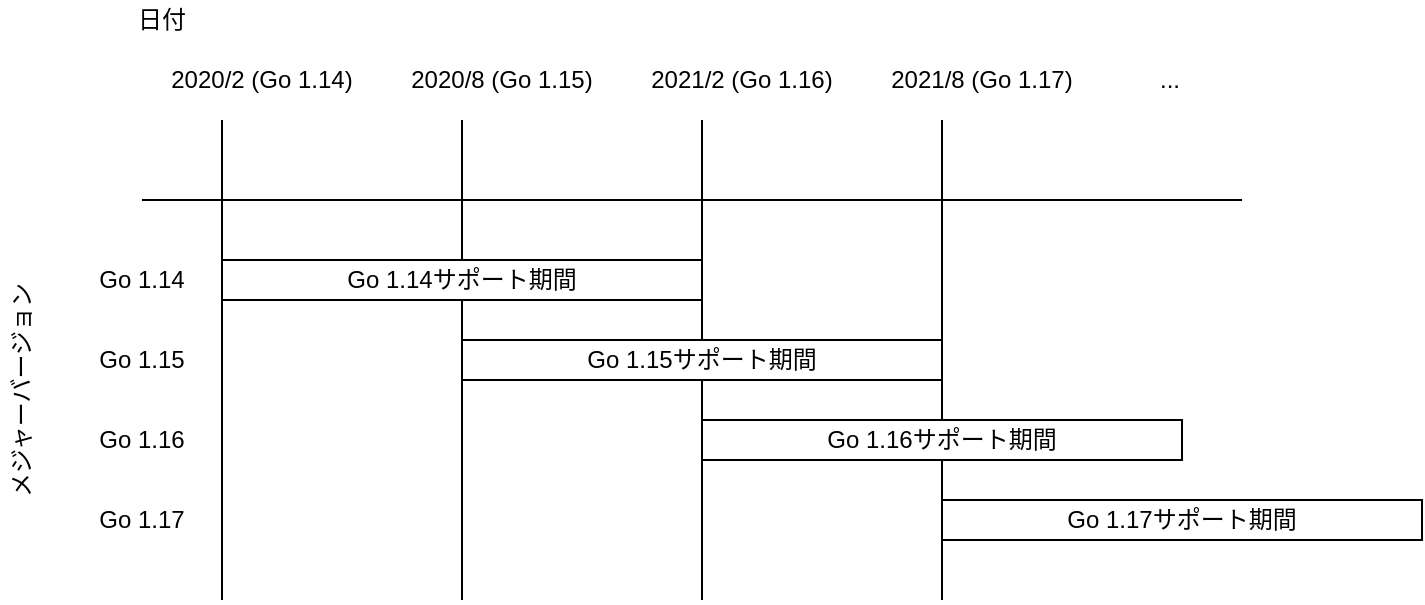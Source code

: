 <mxfile version="13.7.3" type="device"><diagram id="vcU3UO3AaFZ5b_DCGCw8" name="ページ1"><mxGraphModel dx="1086" dy="816" grid="1" gridSize="10" guides="1" tooltips="1" connect="1" arrows="1" fold="1" page="1" pageScale="1" pageWidth="827" pageHeight="1169" math="0" shadow="0"><root><mxCell id="0"/><mxCell id="1" parent="0"/><mxCell id="IemccRDhOxXEmTR6OuPv-1" value="" style="endArrow=none;html=1;" parent="1" edge="1"><mxGeometry width="50" height="50" relative="1" as="geometry"><mxPoint x="120" y="360" as="sourcePoint"/><mxPoint x="670" y="360" as="targetPoint"/></mxGeometry></mxCell><mxCell id="IemccRDhOxXEmTR6OuPv-3" value="Go 1.14" style="text;html=1;strokeColor=none;fillColor=none;align=center;verticalAlign=middle;whiteSpace=wrap;rounded=0;" parent="1" vertex="1"><mxGeometry x="85" y="390" width="70" height="20" as="geometry"/></mxCell><mxCell id="IemccRDhOxXEmTR6OuPv-4" value="Go 1.15" style="text;html=1;strokeColor=none;fillColor=none;align=center;verticalAlign=middle;whiteSpace=wrap;rounded=0;" parent="1" vertex="1"><mxGeometry x="85" y="430" width="70" height="20" as="geometry"/></mxCell><mxCell id="IemccRDhOxXEmTR6OuPv-10" value="" style="endArrow=none;html=1;" parent="1" edge="1"><mxGeometry width="50" height="50" relative="1" as="geometry"><mxPoint x="160" y="560" as="sourcePoint"/><mxPoint x="160" y="320" as="targetPoint"/></mxGeometry></mxCell><mxCell id="IemccRDhOxXEmTR6OuPv-11" value="" style="endArrow=none;html=1;" parent="1" edge="1"><mxGeometry width="50" height="50" relative="1" as="geometry"><mxPoint x="280" y="560" as="sourcePoint"/><mxPoint x="280" y="320" as="targetPoint"/></mxGeometry></mxCell><mxCell id="IemccRDhOxXEmTR6OuPv-12" value="" style="endArrow=none;html=1;" parent="1" edge="1"><mxGeometry width="50" height="50" relative="1" as="geometry"><mxPoint x="400" y="560" as="sourcePoint"/><mxPoint x="400" y="320" as="targetPoint"/></mxGeometry></mxCell><mxCell id="IemccRDhOxXEmTR6OuPv-13" value="" style="endArrow=none;html=1;" parent="1" edge="1"><mxGeometry width="50" height="50" relative="1" as="geometry"><mxPoint x="520" y="560" as="sourcePoint"/><mxPoint x="520" y="320" as="targetPoint"/></mxGeometry></mxCell><mxCell id="IemccRDhOxXEmTR6OuPv-15" value="2020/2 (Go 1.14)" style="text;html=1;strokeColor=none;fillColor=none;align=center;verticalAlign=middle;whiteSpace=wrap;rounded=0;" parent="1" vertex="1"><mxGeometry x="120" y="290" width="120" height="20" as="geometry"/></mxCell><mxCell id="IemccRDhOxXEmTR6OuPv-16" value="2020/8 (Go 1.15)" style="text;html=1;strokeColor=none;fillColor=none;align=center;verticalAlign=middle;whiteSpace=wrap;rounded=0;" parent="1" vertex="1"><mxGeometry x="240" y="290" width="120" height="20" as="geometry"/></mxCell><mxCell id="IemccRDhOxXEmTR6OuPv-17" value="2021/2 (Go 1.16)" style="text;html=1;strokeColor=none;fillColor=none;align=center;verticalAlign=middle;whiteSpace=wrap;rounded=0;" parent="1" vertex="1"><mxGeometry x="360" y="290" width="120" height="20" as="geometry"/></mxCell><mxCell id="IemccRDhOxXEmTR6OuPv-20" value="&lt;span&gt;Go 1.14サポート期間&lt;/span&gt;" style="rounded=0;whiteSpace=wrap;html=1;" parent="1" vertex="1"><mxGeometry x="160" y="390" width="240" height="20" as="geometry"/></mxCell><mxCell id="IemccRDhOxXEmTR6OuPv-21" value="&lt;span&gt;Go 1.15サポート期間&lt;/span&gt;" style="rounded=0;whiteSpace=wrap;html=1;" parent="1" vertex="1"><mxGeometry x="280" y="430" width="240" height="20" as="geometry"/></mxCell><mxCell id="IemccRDhOxXEmTR6OuPv-22" value="Go 1.16" style="text;html=1;strokeColor=none;fillColor=none;align=center;verticalAlign=middle;whiteSpace=wrap;rounded=0;" parent="1" vertex="1"><mxGeometry x="85" y="470" width="70" height="20" as="geometry"/></mxCell><mxCell id="IemccRDhOxXEmTR6OuPv-24" value="..." style="text;html=1;strokeColor=none;fillColor=none;align=center;verticalAlign=middle;whiteSpace=wrap;rounded=0;dashed=1;" parent="1" vertex="1"><mxGeometry x="614" y="290" width="40" height="20" as="geometry"/></mxCell><mxCell id="IemccRDhOxXEmTR6OuPv-25" value="日付" style="text;html=1;strokeColor=none;fillColor=none;align=center;verticalAlign=middle;whiteSpace=wrap;rounded=0;dashed=1;" parent="1" vertex="1"><mxGeometry x="110" y="260" width="40" height="20" as="geometry"/></mxCell><mxCell id="IemccRDhOxXEmTR6OuPv-27" value="メジャーバージョン" style="text;html=1;strokeColor=none;fillColor=none;align=center;verticalAlign=middle;whiteSpace=wrap;rounded=0;dashed=1;direction=south;horizontal=0;" parent="1" vertex="1"><mxGeometry x="50" y="360" width="20" height="190" as="geometry"/></mxCell><mxCell id="mjQiZ5hRpZvulNde1gLs-2" value="2021/8 (Go 1.17)" style="text;html=1;strokeColor=none;fillColor=none;align=center;verticalAlign=middle;whiteSpace=wrap;rounded=0;" parent="1" vertex="1"><mxGeometry x="480" y="290" width="120" height="20" as="geometry"/></mxCell><mxCell id="IemccRDhOxXEmTR6OuPv-23" value="&lt;span&gt;Go 1.16サポート期間&lt;/span&gt;" style="rounded=0;whiteSpace=wrap;html=1;" parent="1" vertex="1"><mxGeometry x="400" y="470" width="240" height="20" as="geometry"/></mxCell><mxCell id="mjQiZ5hRpZvulNde1gLs-3" value="Go 1.17" style="text;html=1;strokeColor=none;fillColor=none;align=center;verticalAlign=middle;whiteSpace=wrap;rounded=0;" parent="1" vertex="1"><mxGeometry x="85" y="510" width="70" height="20" as="geometry"/></mxCell><mxCell id="mjQiZ5hRpZvulNde1gLs-4" value="&lt;span&gt;Go 1.17サポート期間&lt;/span&gt;" style="rounded=0;whiteSpace=wrap;html=1;" parent="1" vertex="1"><mxGeometry x="520" y="510" width="240" height="20" as="geometry"/></mxCell></root></mxGraphModel></diagram></mxfile>